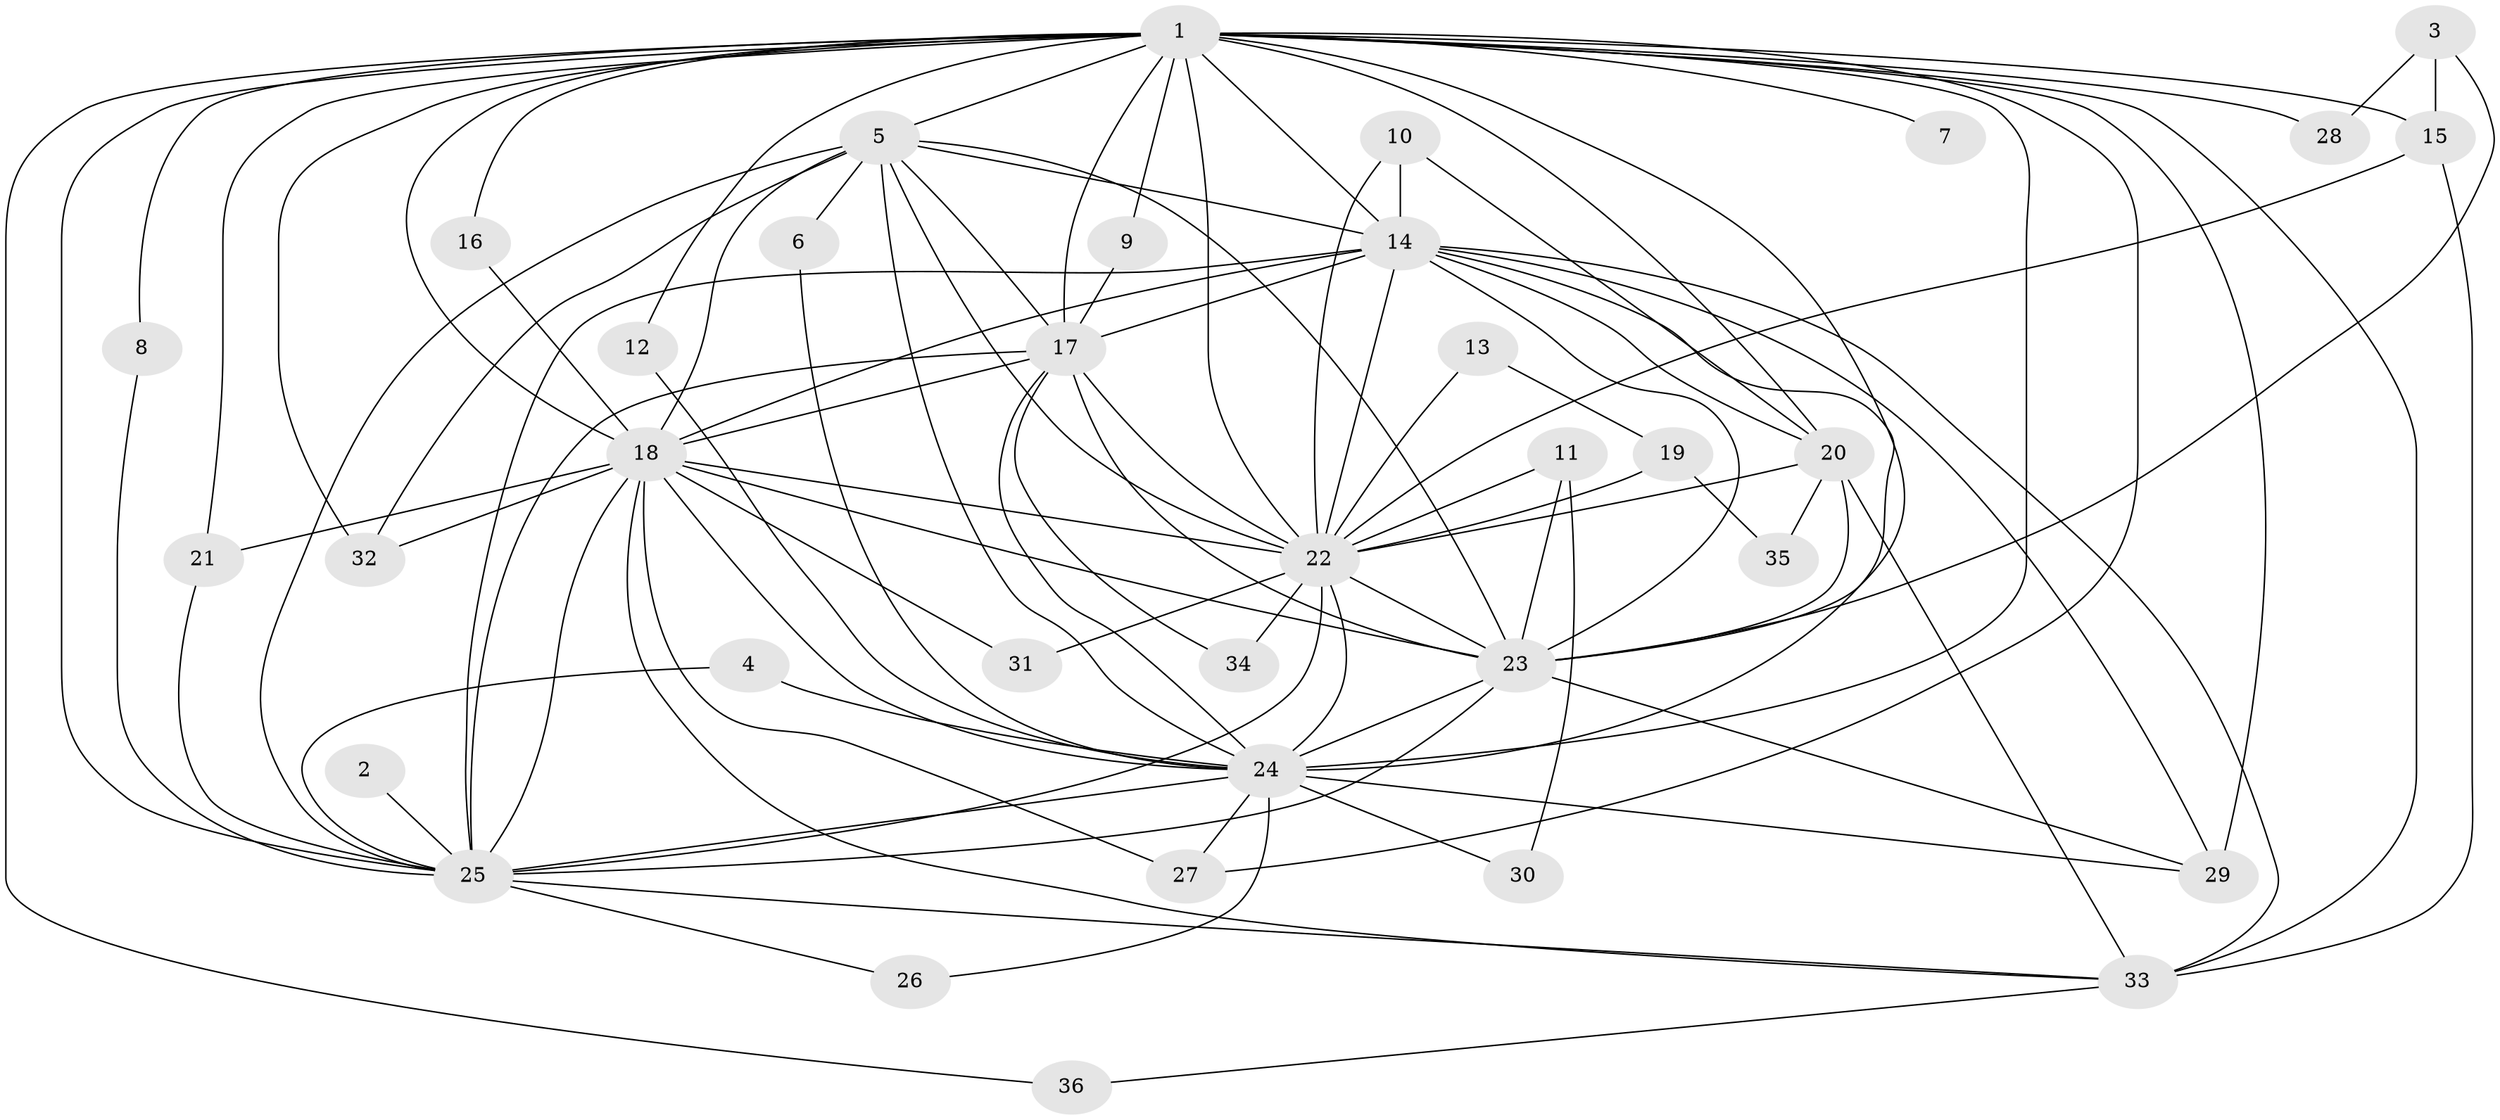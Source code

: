 // original degree distribution, {27: 0.014084507042253521, 17: 0.014084507042253521, 14: 0.028169014084507043, 18: 0.014084507042253521, 19: 0.014084507042253521, 13: 0.014084507042253521, 21: 0.014084507042253521, 12: 0.014084507042253521, 20: 0.014084507042253521, 6: 0.028169014084507043, 4: 0.04225352112676056, 3: 0.2112676056338028, 2: 0.5492957746478874, 5: 0.014084507042253521, 7: 0.014084507042253521}
// Generated by graph-tools (version 1.1) at 2025/25/03/09/25 03:25:40]
// undirected, 36 vertices, 99 edges
graph export_dot {
graph [start="1"]
  node [color=gray90,style=filled];
  1;
  2;
  3;
  4;
  5;
  6;
  7;
  8;
  9;
  10;
  11;
  12;
  13;
  14;
  15;
  16;
  17;
  18;
  19;
  20;
  21;
  22;
  23;
  24;
  25;
  26;
  27;
  28;
  29;
  30;
  31;
  32;
  33;
  34;
  35;
  36;
  1 -- 5 [weight=2.0];
  1 -- 7 [weight=2.0];
  1 -- 8 [weight=1.0];
  1 -- 9 [weight=1.0];
  1 -- 12 [weight=1.0];
  1 -- 14 [weight=2.0];
  1 -- 15 [weight=2.0];
  1 -- 16 [weight=1.0];
  1 -- 17 [weight=3.0];
  1 -- 18 [weight=4.0];
  1 -- 20 [weight=1.0];
  1 -- 21 [weight=2.0];
  1 -- 22 [weight=3.0];
  1 -- 23 [weight=2.0];
  1 -- 24 [weight=3.0];
  1 -- 25 [weight=3.0];
  1 -- 27 [weight=1.0];
  1 -- 28 [weight=2.0];
  1 -- 29 [weight=1.0];
  1 -- 32 [weight=1.0];
  1 -- 33 [weight=1.0];
  1 -- 36 [weight=1.0];
  2 -- 25 [weight=1.0];
  3 -- 15 [weight=1.0];
  3 -- 23 [weight=1.0];
  3 -- 28 [weight=1.0];
  4 -- 24 [weight=1.0];
  4 -- 25 [weight=1.0];
  5 -- 6 [weight=1.0];
  5 -- 14 [weight=1.0];
  5 -- 17 [weight=1.0];
  5 -- 18 [weight=2.0];
  5 -- 22 [weight=1.0];
  5 -- 23 [weight=1.0];
  5 -- 24 [weight=2.0];
  5 -- 25 [weight=1.0];
  5 -- 32 [weight=1.0];
  6 -- 24 [weight=1.0];
  8 -- 25 [weight=1.0];
  9 -- 17 [weight=1.0];
  10 -- 14 [weight=1.0];
  10 -- 20 [weight=1.0];
  10 -- 22 [weight=1.0];
  11 -- 22 [weight=1.0];
  11 -- 23 [weight=1.0];
  11 -- 30 [weight=1.0];
  12 -- 24 [weight=1.0];
  13 -- 19 [weight=1.0];
  13 -- 22 [weight=1.0];
  14 -- 17 [weight=1.0];
  14 -- 18 [weight=1.0];
  14 -- 20 [weight=1.0];
  14 -- 22 [weight=1.0];
  14 -- 23 [weight=1.0];
  14 -- 24 [weight=2.0];
  14 -- 25 [weight=1.0];
  14 -- 29 [weight=1.0];
  14 -- 33 [weight=1.0];
  15 -- 22 [weight=1.0];
  15 -- 33 [weight=1.0];
  16 -- 18 [weight=1.0];
  17 -- 18 [weight=2.0];
  17 -- 22 [weight=1.0];
  17 -- 23 [weight=1.0];
  17 -- 24 [weight=2.0];
  17 -- 25 [weight=1.0];
  17 -- 34 [weight=1.0];
  18 -- 21 [weight=1.0];
  18 -- 22 [weight=1.0];
  18 -- 23 [weight=1.0];
  18 -- 24 [weight=1.0];
  18 -- 25 [weight=2.0];
  18 -- 27 [weight=1.0];
  18 -- 31 [weight=1.0];
  18 -- 32 [weight=1.0];
  18 -- 33 [weight=1.0];
  19 -- 22 [weight=2.0];
  19 -- 35 [weight=1.0];
  20 -- 22 [weight=1.0];
  20 -- 23 [weight=1.0];
  20 -- 33 [weight=1.0];
  20 -- 35 [weight=2.0];
  21 -- 25 [weight=1.0];
  22 -- 23 [weight=1.0];
  22 -- 24 [weight=1.0];
  22 -- 25 [weight=2.0];
  22 -- 31 [weight=1.0];
  22 -- 34 [weight=1.0];
  23 -- 24 [weight=2.0];
  23 -- 25 [weight=1.0];
  23 -- 29 [weight=1.0];
  24 -- 25 [weight=1.0];
  24 -- 26 [weight=1.0];
  24 -- 27 [weight=1.0];
  24 -- 29 [weight=1.0];
  24 -- 30 [weight=1.0];
  25 -- 26 [weight=1.0];
  25 -- 33 [weight=1.0];
  33 -- 36 [weight=1.0];
}
